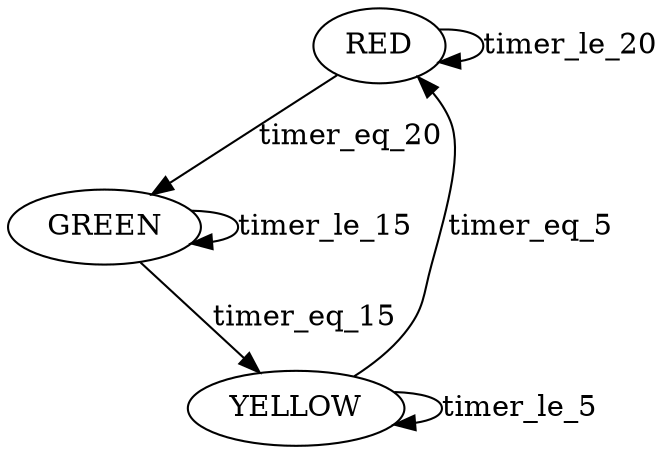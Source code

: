 // traffic-light
digraph {
	RED -> RED [label=timer_le_20]
	RED -> GREEN [label=timer_eq_20]
	GREEN -> GREEN [label=timer_le_15]
	GREEN -> YELLOW [label=timer_eq_15]
	YELLOW -> YELLOW [label=timer_le_5]
	YELLOW -> RED [label=timer_eq_5]
}
